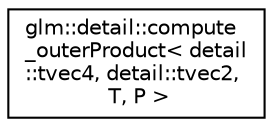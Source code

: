 digraph "Graphical Class Hierarchy"
{
  edge [fontname="Helvetica",fontsize="10",labelfontname="Helvetica",labelfontsize="10"];
  node [fontname="Helvetica",fontsize="10",shape=record];
  rankdir="LR";
  Node0 [label="glm::detail::compute\l_outerProduct\< detail\l::tvec4, detail::tvec2,\l T, P \>",height=0.2,width=0.4,color="black", fillcolor="white", style="filled",URL="$structglm_1_1detail_1_1compute__outer_product_3_01detail_1_1tvec4_00_01detail_1_1tvec2_00_01_t_00_01_p_01_4.html"];
}
